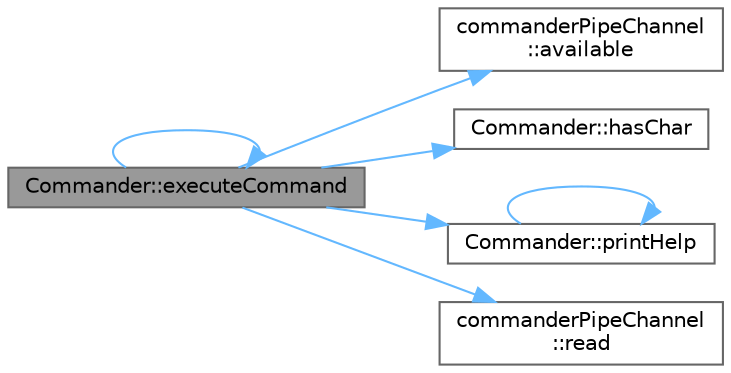 digraph "Commander::executeCommand"
{
 // INTERACTIVE_SVG=YES
 // LATEX_PDF_SIZE
  bgcolor="transparent";
  edge [fontname=Helvetica,fontsize=10,labelfontname=Helvetica,labelfontsize=10];
  node [fontname=Helvetica,fontsize=10,shape=box,height=0.2,width=0.4];
  rankdir="LR";
  Node1 [label="Commander::executeCommand",height=0.2,width=0.4,color="gray40", fillcolor="grey60", style="filled", fontcolor="black",tooltip="Command execution."];
  Node1 -> Node2 [color="steelblue1",style="solid"];
  Node2 [label="commanderPipeChannel\l::available",height=0.2,width=0.4,color="grey40", fillcolor="white", style="filled",URL="$classcommander_pipe_channel.html#ad67f75499feea46a4f1cb71a0b98587b",tooltip="Available bytes in the channel."];
  Node1 -> Node1 [color="steelblue1",style="solid"];
  Node1 -> Node3 [color="steelblue1",style="solid"];
  Node3 [label="Commander::hasChar",height=0.2,width=0.4,color="grey40", fillcolor="white", style="filled",URL="$class_commander.html#a79a36c570d33547d859fa0c9c6fc99d6",tooltip="Search for a character in a string."];
  Node1 -> Node4 [color="steelblue1",style="solid"];
  Node4 [label="Commander::printHelp",height=0.2,width=0.4,color="grey40", fillcolor="white", style="filled",URL="$class_commander.html#a4f6622de74b711f79846470263ae0cdf",tooltip="Help function."];
  Node4 -> Node4 [color="steelblue1",style="solid"];
  Node1 -> Node5 [color="steelblue1",style="solid"];
  Node5 [label="commanderPipeChannel\l::read",height=0.2,width=0.4,color="grey40", fillcolor="white", style="filled",URL="$classcommander_pipe_channel.html#ac94b25ee07795603b3197f4c289efe92",tooltip="Read one byte form the channel."];
}
